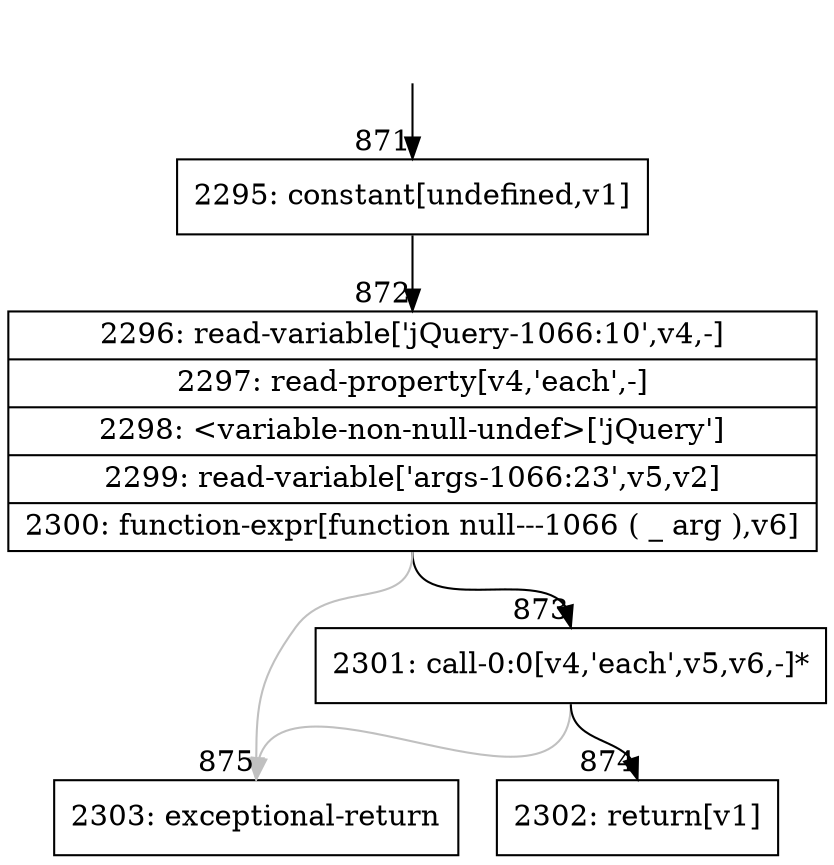 digraph {
rankdir="TD"
BB_entry62[shape=none,label=""];
BB_entry62 -> BB871 [tailport=s, headport=n, headlabel="    871"]
BB871 [shape=record label="{2295: constant[undefined,v1]}" ] 
BB871 -> BB872 [tailport=s, headport=n, headlabel="      872"]
BB872 [shape=record label="{2296: read-variable['jQuery-1066:10',v4,-]|2297: read-property[v4,'each',-]|2298: \<variable-non-null-undef\>['jQuery']|2299: read-variable['args-1066:23',v5,v2]|2300: function-expr[function null---1066 ( _ arg ),v6]}" ] 
BB872 -> BB873 [tailport=s, headport=n, headlabel="      873"]
BB872 -> BB875 [tailport=s, headport=n, color=gray, headlabel="      875"]
BB873 [shape=record label="{2301: call-0:0[v4,'each',v5,v6,-]*}" ] 
BB873 -> BB874 [tailport=s, headport=n, headlabel="      874"]
BB873 -> BB875 [tailport=s, headport=n, color=gray]
BB874 [shape=record label="{2302: return[v1]}" ] 
BB875 [shape=record label="{2303: exceptional-return}" ] 
}
